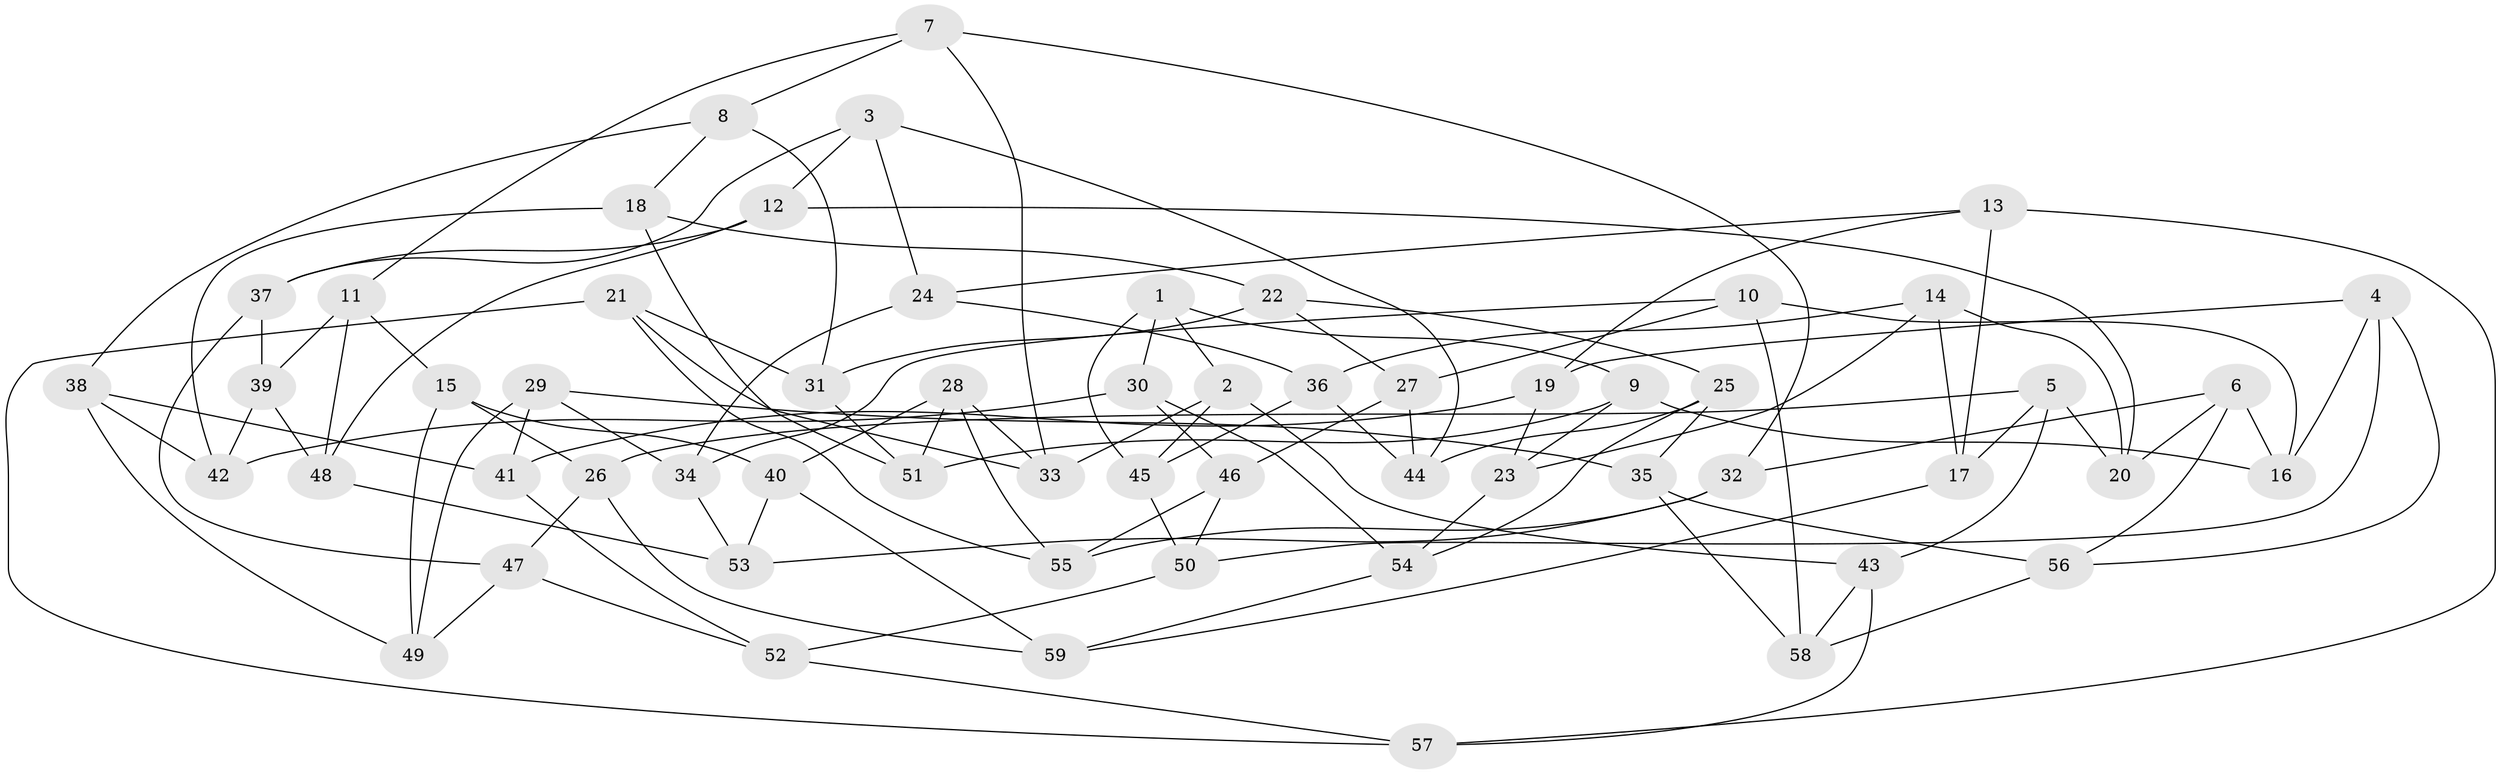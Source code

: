 // Generated by graph-tools (version 1.1) at 2025/50/03/09/25 03:50:44]
// undirected, 59 vertices, 118 edges
graph export_dot {
graph [start="1"]
  node [color=gray90,style=filled];
  1;
  2;
  3;
  4;
  5;
  6;
  7;
  8;
  9;
  10;
  11;
  12;
  13;
  14;
  15;
  16;
  17;
  18;
  19;
  20;
  21;
  22;
  23;
  24;
  25;
  26;
  27;
  28;
  29;
  30;
  31;
  32;
  33;
  34;
  35;
  36;
  37;
  38;
  39;
  40;
  41;
  42;
  43;
  44;
  45;
  46;
  47;
  48;
  49;
  50;
  51;
  52;
  53;
  54;
  55;
  56;
  57;
  58;
  59;
  1 -- 9;
  1 -- 30;
  1 -- 2;
  1 -- 45;
  2 -- 43;
  2 -- 45;
  2 -- 33;
  3 -- 37;
  3 -- 44;
  3 -- 24;
  3 -- 12;
  4 -- 19;
  4 -- 50;
  4 -- 56;
  4 -- 16;
  5 -- 43;
  5 -- 17;
  5 -- 26;
  5 -- 20;
  6 -- 32;
  6 -- 20;
  6 -- 56;
  6 -- 16;
  7 -- 32;
  7 -- 11;
  7 -- 8;
  7 -- 33;
  8 -- 31;
  8 -- 18;
  8 -- 38;
  9 -- 51;
  9 -- 23;
  9 -- 16;
  10 -- 16;
  10 -- 58;
  10 -- 34;
  10 -- 27;
  11 -- 39;
  11 -- 15;
  11 -- 48;
  12 -- 48;
  12 -- 37;
  12 -- 20;
  13 -- 19;
  13 -- 24;
  13 -- 17;
  13 -- 57;
  14 -- 23;
  14 -- 36;
  14 -- 17;
  14 -- 20;
  15 -- 40;
  15 -- 26;
  15 -- 49;
  17 -- 59;
  18 -- 51;
  18 -- 22;
  18 -- 42;
  19 -- 41;
  19 -- 23;
  21 -- 55;
  21 -- 31;
  21 -- 33;
  21 -- 57;
  22 -- 27;
  22 -- 31;
  22 -- 25;
  23 -- 54;
  24 -- 34;
  24 -- 36;
  25 -- 35;
  25 -- 54;
  25 -- 44;
  26 -- 47;
  26 -- 59;
  27 -- 46;
  27 -- 44;
  28 -- 51;
  28 -- 55;
  28 -- 40;
  28 -- 33;
  29 -- 35;
  29 -- 34;
  29 -- 41;
  29 -- 49;
  30 -- 46;
  30 -- 54;
  30 -- 42;
  31 -- 51;
  32 -- 53;
  32 -- 55;
  34 -- 53;
  35 -- 58;
  35 -- 56;
  36 -- 44;
  36 -- 45;
  37 -- 47;
  37 -- 39;
  38 -- 42;
  38 -- 49;
  38 -- 41;
  39 -- 48;
  39 -- 42;
  40 -- 59;
  40 -- 53;
  41 -- 52;
  43 -- 58;
  43 -- 57;
  45 -- 50;
  46 -- 50;
  46 -- 55;
  47 -- 49;
  47 -- 52;
  48 -- 53;
  50 -- 52;
  52 -- 57;
  54 -- 59;
  56 -- 58;
}
